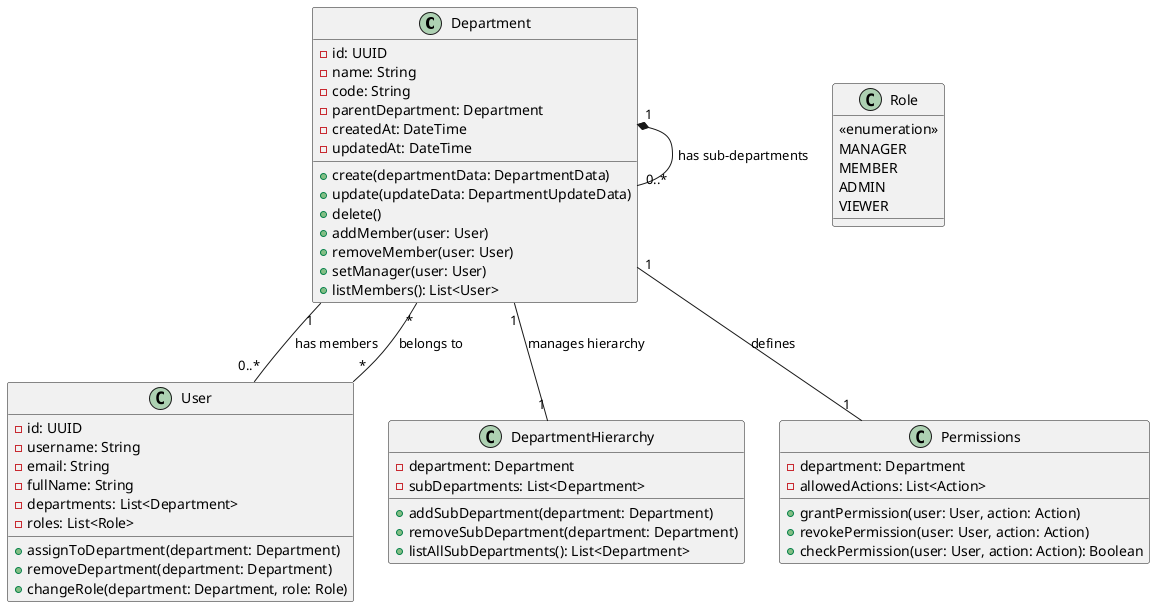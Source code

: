 @startuml
class Department {
  - id: UUID
  - name: String
  - code: String
  - parentDepartment: Department
  - createdAt: DateTime
  - updatedAt: DateTime

  + create(departmentData: DepartmentData)
  + update(updateData: DepartmentUpdateData)
  + delete()
  + addMember(user: User)
  + removeMember(user: User)
  + setManager(user: User)
  + listMembers(): List<User>
}

class User {
  - id: UUID
  - username: String
  - email: String
  - fullName: String
  - departments: List<Department>
  - roles: List<Role>

  + assignToDepartment(department: Department)
  + removeDepartment(department: Department)
  + changeRole(department: Department, role: Role)
}

class Role {
  <<enumeration>>
  MANAGER
  MEMBER
  ADMIN
  VIEWER
}

class DepartmentHierarchy {
  - department: Department
  - subDepartments: List<Department>
  
  + addSubDepartment(department: Department)
  + removeSubDepartment(department: Department)
  + listAllSubDepartments(): List<Department>
}

class Permissions {
  - department: Department
  - allowedActions: List<Action>
  
  + grantPermission(user: User, action: Action)
  + revokePermission(user: User, action: Action)
  + checkPermission(user: User, action: Action): Boolean
}

Department "1" *-- "0..*" Department : has sub-departments
Department "1" -- "0..*" User : has members
User "*" -- "*" Department : belongs to
Department "1" -- "1" Permissions : defines
Department "1" -- "1" DepartmentHierarchy : manages hierarchy
@enduml